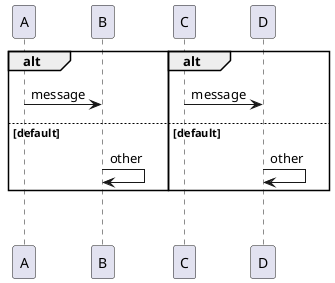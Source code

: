 

@startuml
!pragma teoz true
'    opt
'        A->B: message
'    end
'    & opt
'        C->D: message
'    end
'
'    alt
'        A->B: message
'    end
'    & alt
'        C->D: message
'    end

    alt
        A->B: message
    else default
        B->B: other
    end
    '& C-> D : message
    & alt
        C->D: message
    else default
        D->D: other
    end
    B -[hidden]-> C: "              "

@enduml

@startuml
!pragma teoz true

'!theme crt-amber
'skinparam backgroundColor #000000

participant "Random Name" as foo

hide footbox

'foo -> foo : test
'&  opt message received
    alt REQUEST
        bossrpcp ->B : request
    else RESPONSE
        bossrpcp -> bossrpcp : respond
'    else AGAIN
'     bossrpcp -> bossrpcp : request
    end
'end
& foo -> foo : test

@enduml
@startuml
!pragma teoz true

'!theme crt-amber
'skinparam backgroundColor #000000

participant "Random Name" as foo

hide footbox

'foo -> foo : test
  opt message received
    alt REQUEST
        bossrpcp -> bossrpcp : request
    else RESPONSE
        bossrpcp -> bossrpcp : respond
    else AGAIN
     bossrpcp -> bossrpcp : request
    end
end
& foo -> foo : test

@enduml

@startuml
!pragma teoz true
'Issue #656
A -> B++: Get data
& A -> C++:
& A -> D++:
'B -->> A--: Data
'& C -->> A--:
'& D -->> A--:
@enduml
@startuml
!pragma teoz true
 [-> foo : test
& Bob -> Charlie
& par
     Alice -> Bob: Authentication Request
'& Charlie-> Bob: Authentication Request
end
& foo -> Alice : test

@enduml
@startuml
!pragma teoz true
    opt
        A->B: message
    end
    & opt
        C->D: message
    end

    alt
        A->B: message
    end
    & alt
        C->D: message
    end

    alt
        A->B: message
    else default
        B->B: other
    end
    & alt
        C->D: message
    else default
        D->D: other
    end
    B -[hidden]-> C: "              "
@enduml
@startuml
title Par2 with Teoz Not Working
!pragma teoz true
par2
     Alice -> Bob: Authentication Request
     Bob -> Charlie : b to c
else
     Charlie-> Bob: Authentication Request
alt test
     Alice -> Bob : again
end
else
     Charlie -> Sally : hi!
end
@enduml
@startuml
title Par2 with Puma
'!pragma teoz true
par2
     Alice -> Bob: Authentication Request
     Bob -> Charlie : b to c
else
     Charlie-> Bob: Authentication Request
alt test
     Alice -> Bob : again
end
else
     Charlie -> Sally : hi!
end
@enduml
@startuml
!pragma teoz true
title Parallel Group in Teoz

Participant Alice
Participant Bob
Participant Charlie

    Bob->Charlie: Authentication Request
& alt test
     Alice -> Bob : again
end
@enduml
@startuml
title Parallel Group in Puma
'!pragma teoz true
Participant Alice
Participant Bob
Participant Charlie
Par
    Bob->Charlie: Authentication Request
Else
 alt test
     Alice -> Bob : again
end
@enduml







